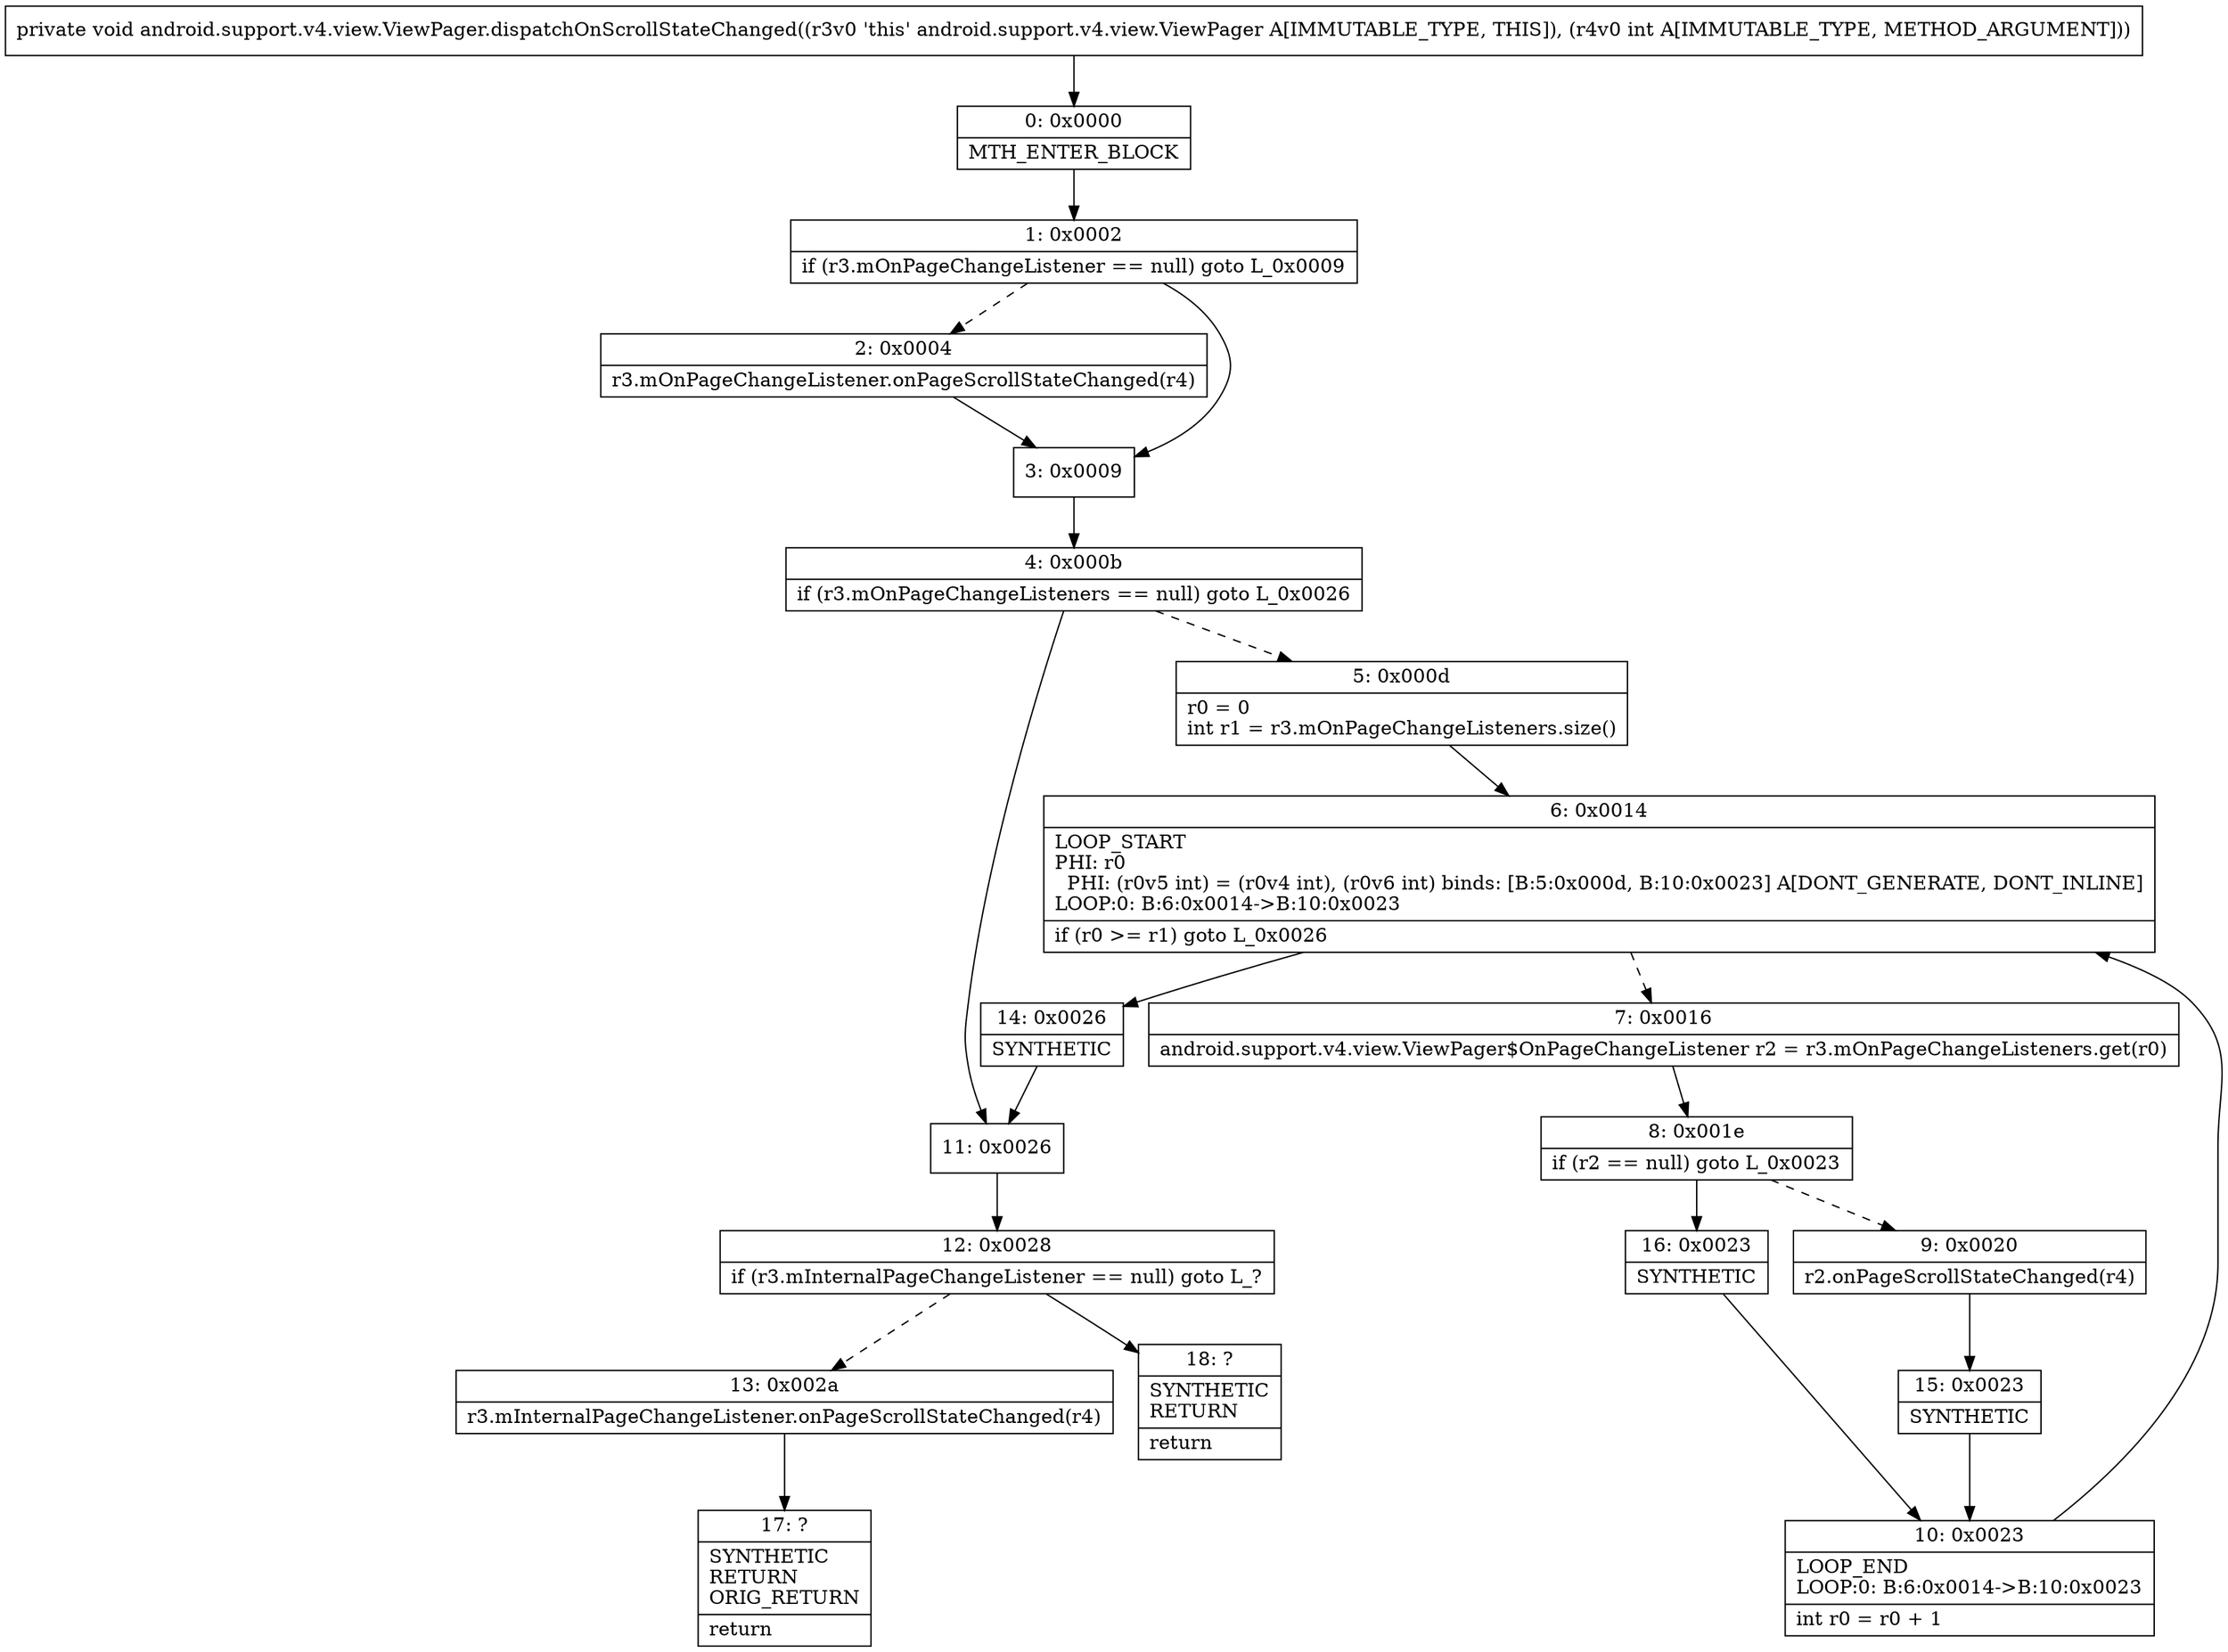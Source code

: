 digraph "CFG forandroid.support.v4.view.ViewPager.dispatchOnScrollStateChanged(I)V" {
Node_0 [shape=record,label="{0\:\ 0x0000|MTH_ENTER_BLOCK\l}"];
Node_1 [shape=record,label="{1\:\ 0x0002|if (r3.mOnPageChangeListener == null) goto L_0x0009\l}"];
Node_2 [shape=record,label="{2\:\ 0x0004|r3.mOnPageChangeListener.onPageScrollStateChanged(r4)\l}"];
Node_3 [shape=record,label="{3\:\ 0x0009}"];
Node_4 [shape=record,label="{4\:\ 0x000b|if (r3.mOnPageChangeListeners == null) goto L_0x0026\l}"];
Node_5 [shape=record,label="{5\:\ 0x000d|r0 = 0\lint r1 = r3.mOnPageChangeListeners.size()\l}"];
Node_6 [shape=record,label="{6\:\ 0x0014|LOOP_START\lPHI: r0 \l  PHI: (r0v5 int) = (r0v4 int), (r0v6 int) binds: [B:5:0x000d, B:10:0x0023] A[DONT_GENERATE, DONT_INLINE]\lLOOP:0: B:6:0x0014\-\>B:10:0x0023\l|if (r0 \>= r1) goto L_0x0026\l}"];
Node_7 [shape=record,label="{7\:\ 0x0016|android.support.v4.view.ViewPager$OnPageChangeListener r2 = r3.mOnPageChangeListeners.get(r0)\l}"];
Node_8 [shape=record,label="{8\:\ 0x001e|if (r2 == null) goto L_0x0023\l}"];
Node_9 [shape=record,label="{9\:\ 0x0020|r2.onPageScrollStateChanged(r4)\l}"];
Node_10 [shape=record,label="{10\:\ 0x0023|LOOP_END\lLOOP:0: B:6:0x0014\-\>B:10:0x0023\l|int r0 = r0 + 1\l}"];
Node_11 [shape=record,label="{11\:\ 0x0026}"];
Node_12 [shape=record,label="{12\:\ 0x0028|if (r3.mInternalPageChangeListener == null) goto L_?\l}"];
Node_13 [shape=record,label="{13\:\ 0x002a|r3.mInternalPageChangeListener.onPageScrollStateChanged(r4)\l}"];
Node_14 [shape=record,label="{14\:\ 0x0026|SYNTHETIC\l}"];
Node_15 [shape=record,label="{15\:\ 0x0023|SYNTHETIC\l}"];
Node_16 [shape=record,label="{16\:\ 0x0023|SYNTHETIC\l}"];
Node_17 [shape=record,label="{17\:\ ?|SYNTHETIC\lRETURN\lORIG_RETURN\l|return\l}"];
Node_18 [shape=record,label="{18\:\ ?|SYNTHETIC\lRETURN\l|return\l}"];
MethodNode[shape=record,label="{private void android.support.v4.view.ViewPager.dispatchOnScrollStateChanged((r3v0 'this' android.support.v4.view.ViewPager A[IMMUTABLE_TYPE, THIS]), (r4v0 int A[IMMUTABLE_TYPE, METHOD_ARGUMENT])) }"];
MethodNode -> Node_0;
Node_0 -> Node_1;
Node_1 -> Node_2[style=dashed];
Node_1 -> Node_3;
Node_2 -> Node_3;
Node_3 -> Node_4;
Node_4 -> Node_5[style=dashed];
Node_4 -> Node_11;
Node_5 -> Node_6;
Node_6 -> Node_7[style=dashed];
Node_6 -> Node_14;
Node_7 -> Node_8;
Node_8 -> Node_9[style=dashed];
Node_8 -> Node_16;
Node_9 -> Node_15;
Node_10 -> Node_6;
Node_11 -> Node_12;
Node_12 -> Node_13[style=dashed];
Node_12 -> Node_18;
Node_13 -> Node_17;
Node_14 -> Node_11;
Node_15 -> Node_10;
Node_16 -> Node_10;
}

